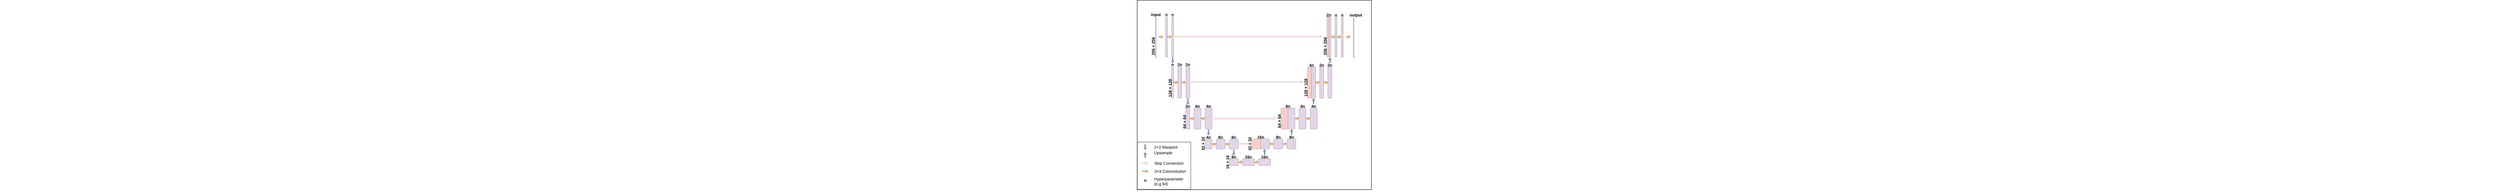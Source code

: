 <mxfile version="26.0.2">
  <diagram name="Page-1" id="s1QdF5ttoMz3CUiT3vzo">
    <mxGraphModel dx="17984" dy="4337" grid="1" gridSize="10" guides="1" tooltips="1" connect="1" arrows="1" fold="1" page="1" pageScale="1" pageWidth="827" pageHeight="1169" math="0" shadow="0">
      <root>
        <mxCell id="0" />
        <mxCell id="1" parent="0" />
        <mxCell id="5Y_5z9PZFR7GKZ92w2Nt-243" value="" style="whiteSpace=wrap;html=1;strokeWidth=4;fontSize=40;fontStyle=1" parent="1" vertex="1">
          <mxGeometry x="230" y="420" width="2320" height="1880" as="geometry" />
        </mxCell>
        <mxCell id="5Y_5z9PZFR7GKZ92w2Nt-60" value="" style="shape=flexArrow;endArrow=classic;html=1;rounded=0;fillColor=#7EA6E0;strokeColor=#000000;fontSize=40;fontStyle=1" parent="1" target="5Y_5z9PZFR7GKZ92w2Nt-212" edge="1">
          <mxGeometry width="50" height="50" relative="1" as="geometry">
            <mxPoint x="732" y="1396" as="sourcePoint" />
            <mxPoint x="730" y="1436" as="targetPoint" />
          </mxGeometry>
        </mxCell>
        <mxCell id="5Y_5z9PZFR7GKZ92w2Nt-114" value="&lt;span style=&quot;color: rgba(0, 0, 0, 0); font-family: monospace; text-align: start; text-wrap-mode: nowrap;&quot;&gt;%3CmxGraphModel%3E%3Croot%3E%3CmxCell%20id%3D%220%22%2F%3E%3CmxCell%20id%3D%221%22%20parent%3D%220%22%2F%3E%3CmxCell%20id%3D%222%22%20value%3D%22%22%20style%3D%22group%22%20vertex%3D%221%22%20connectable%3D%220%22%20parent%3D%221%22%3E%3CmxGeometry%20x%3D%22620%22%20y%3D%221000%22%20width%3D%22130%22%20height%3D%22150%22%20as%3D%22geometry%22%2F%3E%3C%2FmxCell%3E%3CmxCell%20id%3D%223%22%20value%3D%22%22%20style%3D%22rounded%3D1%3BwhiteSpace%3Dwrap%3Bhtml%3D1%3BfillColor%3D%23e1d5e7%3BstrokeColor%3D%239673a6%3B%22%20vertex%3D%221%22%20parent%3D%222%22%3E%3CmxGeometry%20width%3D%2252%22%20height%3D%22150%22%20as%3D%22geometry%22%2F%3E%3C%2FmxCell%3E%3CmxCell%20id%3D%224%22%20value%3D%22%22%20style%3D%22rounded%3D1%3BwhiteSpace%3Dwrap%3Bhtml%3D1%3BfillColor%3D%23e1d5e7%3BstrokeColor%3D%239673a6%3B%22%20vertex%3D%221%22%20parent%3D%222%22%3E%3CmxGeometry%20x%3D%2278%22%20width%3D%2252%22%20height%3D%22150%22%20as%3D%22geometry%22%2F%3E%3C%2FmxCell%3E%3C%2Froot%3E%3C%2FmxGraphModel%3E&lt;/span&gt;" style="rounded=1;whiteSpace=wrap;html=1;fillColor=#f8cecc;strokeColor=#000000;container=0;fontSize=40;fontStyle=1" parent="1" vertex="1">
          <mxGeometry x="1362" y="1796" width="90" height="100" as="geometry" />
        </mxCell>
        <mxCell id="5Y_5z9PZFR7GKZ92w2Nt-169" value="" style="shape=flexArrow;endArrow=classic;html=1;rounded=0;strokeColor=default;fillColor=#f8cecc;opacity=50;fontSize=40;fontStyle=1" parent="1" edge="1">
          <mxGeometry width="50" height="50" relative="1" as="geometry">
            <mxPoint x="602" y="781" as="sourcePoint" />
            <mxPoint x="2060" y="780" as="targetPoint" />
          </mxGeometry>
        </mxCell>
        <mxCell id="5Y_5z9PZFR7GKZ92w2Nt-170" value="" style="shape=flexArrow;endArrow=classic;html=1;rounded=0;strokeColor=default;fillColor=#f8cecc;opacity=50;fontSize=40;fontStyle=1" parent="1" edge="1">
          <mxGeometry width="50" height="50" relative="1" as="geometry">
            <mxPoint x="764" y="1231.91" as="sourcePoint" />
            <mxPoint x="1870" y="1232" as="targetPoint" />
          </mxGeometry>
        </mxCell>
        <mxCell id="5Y_5z9PZFR7GKZ92w2Nt-132" value="&lt;span style=&quot;color: rgba(0, 0, 0, 0); font-family: monospace; text-align: start; text-wrap-mode: nowrap;&quot;&gt;%3CmxGraphModel%3E%3Croot%3E%3CmxCell%20id%3D%220%22%2F%3E%3CmxCell%20id%3D%221%22%20parent%3D%220%22%2F%3E%3CmxCell%20id%3D%222%22%20value%3D%22%22%20style%3D%22group%22%20vertex%3D%221%22%20connectable%3D%220%22%20parent%3D%221%22%3E%3CmxGeometry%20x%3D%22620%22%20y%3D%221000%22%20width%3D%22130%22%20height%3D%22150%22%20as%3D%22geometry%22%2F%3E%3C%2FmxCell%3E%3CmxCell%20id%3D%223%22%20value%3D%22%22%20style%3D%22rounded%3D1%3BwhiteSpace%3Dwrap%3Bhtml%3D1%3BfillColor%3D%23e1d5e7%3BstrokeColor%3D%239673a6%3B%22%20vertex%3D%221%22%20parent%3D%222%22%3E%3CmxGeometry%20width%3D%2252%22%20height%3D%22150%22%20as%3D%22geometry%22%2F%3E%3C%2FmxCell%3E%3CmxCell%20id%3D%224%22%20value%3D%22%22%20style%3D%22rounded%3D1%3BwhiteSpace%3Dwrap%3Bhtml%3D1%3BfillColor%3D%23e1d5e7%3BstrokeColor%3D%239673a6%3B%22%20vertex%3D%221%22%20parent%3D%222%22%3E%3CmxGeometry%20x%3D%2278%22%20width%3D%2252%22%20height%3D%22150%22%20as%3D%22geometry%22%2F%3E%3C%2FmxCell%3E%3C%2Froot%3E%3C%2FmxGraphModel%3E&lt;/span&gt;" style="rounded=1;whiteSpace=wrap;html=1;fillColor=#f8cecc;strokeColor=#000000;container=0;fontSize=40;fontStyle=1" parent="1" vertex="1">
          <mxGeometry x="1653" y="1489" width="70" height="210" as="geometry" />
        </mxCell>
        <mxCell id="5Y_5z9PZFR7GKZ92w2Nt-171" value="" style="shape=flexArrow;endArrow=classic;html=1;rounded=0;strokeColor=default;fillColor=#f8cecc;opacity=50;fontSize=40;fontStyle=1;exitX=-9.471;exitY=0.504;exitDx=0;exitDy=0;exitPerimeter=0;" parent="1" edge="1" source="5Y_5z9PZFR7GKZ92w2Nt-132">
          <mxGeometry width="50" height="50" relative="1" as="geometry">
            <mxPoint x="1030" y="1593.2" as="sourcePoint" />
            <mxPoint x="1605" y="1594.79" as="targetPoint" />
          </mxGeometry>
        </mxCell>
        <mxCell id="5Y_5z9PZFR7GKZ92w2Nt-49" value="" style="rounded=1;whiteSpace=wrap;html=1;fillColor=#e1d5e7;strokeColor=#000000;container=0;fontSize=40;fontStyle=1" parent="1" vertex="1">
          <mxGeometry x="712" y="1489" width="40" height="210" as="geometry" />
        </mxCell>
        <mxCell id="5Y_5z9PZFR7GKZ92w2Nt-50" value="" style="rounded=1;whiteSpace=wrap;html=1;fillColor=#e1d5e7;strokeColor=#000000;container=0;fontSize=40;fontStyle=1" parent="1" vertex="1">
          <mxGeometry x="792" y="1489" width="70" height="210" as="geometry" />
        </mxCell>
        <mxCell id="5Y_5z9PZFR7GKZ92w2Nt-51" value="" style="rounded=1;whiteSpace=wrap;html=1;fillColor=#e1d5e7;strokeColor=#000000;container=0;fontSize=40;fontStyle=1" parent="1" vertex="1">
          <mxGeometry x="902" y="1489" width="70" height="210" as="geometry" />
        </mxCell>
        <mxCell id="5Y_5z9PZFR7GKZ92w2Nt-82" value="" style="shape=flexArrow;endArrow=classic;html=1;rounded=0;fillColor=#FFB570;strokeColor=#000000;exitX=1;exitY=0.5;exitDx=0;exitDy=0;entryX=0;entryY=0.5;entryDx=0;entryDy=0;fontSize=40;fontStyle=1" parent="1" edge="1">
          <mxGeometry width="50" height="50" relative="1" as="geometry">
            <mxPoint x="752" y="1593.71" as="sourcePoint" />
            <mxPoint x="792" y="1593.71" as="targetPoint" />
          </mxGeometry>
        </mxCell>
        <mxCell id="5Y_5z9PZFR7GKZ92w2Nt-83" value="" style="shape=flexArrow;endArrow=classic;html=1;rounded=0;fillColor=#FFB570;strokeColor=#000000;exitX=1;exitY=0.5;exitDx=0;exitDy=0;entryX=0;entryY=0.5;entryDx=0;entryDy=0;fontSize=40;fontStyle=1" parent="1" edge="1">
          <mxGeometry width="50" height="50" relative="1" as="geometry">
            <mxPoint x="862" y="1593.71" as="sourcePoint" />
            <mxPoint x="902" y="1593.71" as="targetPoint" />
          </mxGeometry>
        </mxCell>
        <mxCell id="5Y_5z9PZFR7GKZ92w2Nt-85" value="" style="shape=flexArrow;endArrow=classic;html=1;rounded=0;fillColor=#FFB570;strokeColor=#000000;exitX=1;exitY=0.5;exitDx=0;exitDy=0;entryX=0;entryY=0.5;entryDx=0;entryDy=0;fontSize=40;fontStyle=1" parent="1" edge="1">
          <mxGeometry width="50" height="50" relative="1" as="geometry">
            <mxPoint x="1102" y="1847.71" as="sourcePoint" />
            <mxPoint x="1142" y="1847.71" as="targetPoint" />
          </mxGeometry>
        </mxCell>
        <mxCell id="5Y_5z9PZFR7GKZ92w2Nt-52" value="&lt;span style=&quot;color: rgba(0, 0, 0, 0); font-family: monospace; text-align: start; text-wrap-mode: nowrap;&quot;&gt;%3CmxGraphModel%3E%3Croot%3E%3CmxCell%20id%3D%220%22%2F%3E%3CmxCell%20id%3D%221%22%20parent%3D%220%22%2F%3E%3CmxCell%20id%3D%222%22%20value%3D%22%22%20style%3D%22group%22%20vertex%3D%221%22%20connectable%3D%220%22%20parent%3D%221%22%3E%3CmxGeometry%20x%3D%22620%22%20y%3D%221000%22%20width%3D%22130%22%20height%3D%22150%22%20as%3D%22geometry%22%2F%3E%3C%2FmxCell%3E%3CmxCell%20id%3D%223%22%20value%3D%22%22%20style%3D%22rounded%3D1%3BwhiteSpace%3Dwrap%3Bhtml%3D1%3BfillColor%3D%23e1d5e7%3BstrokeColor%3D%239673a6%3B%22%20vertex%3D%221%22%20parent%3D%222%22%3E%3CmxGeometry%20width%3D%2252%22%20height%3D%22150%22%20as%3D%22geometry%22%2F%3E%3C%2FmxCell%3E%3CmxCell%20id%3D%224%22%20value%3D%22%22%20style%3D%22rounded%3D1%3BwhiteSpace%3Dwrap%3Bhtml%3D1%3BfillColor%3D%23e1d5e7%3BstrokeColor%3D%239673a6%3B%22%20vertex%3D%221%22%20parent%3D%222%22%3E%3CmxGeometry%20x%3D%2278%22%20width%3D%2252%22%20height%3D%22150%22%20as%3D%22geometry%22%2F%3E%3C%2FmxCell%3E%3C%2Froot%3E%3C%2FmxGraphModel%3E&lt;/span&gt;" style="rounded=1;whiteSpace=wrap;html=1;fillColor=#e1d5e7;strokeColor=#000000;container=0;fontSize=40;fontStyle=1" parent="1" vertex="1">
          <mxGeometry x="1012" y="1798" width="90" height="100" as="geometry" />
        </mxCell>
        <mxCell id="5Y_5z9PZFR7GKZ92w2Nt-53" value="&lt;span style=&quot;color: rgba(0, 0, 0, 0); font-family: monospace; text-align: start; text-wrap-mode: nowrap;&quot;&gt;%3CmxGraphModel%3E%3Croot%3E%3CmxCell%20id%3D%220%22%2F%3E%3CmxCell%20id%3D%221%22%20parent%3D%220%22%2F%3E%3CmxCell%20id%3D%222%22%20value%3D%22%22%20style%3D%22group%22%20vertex%3D%221%22%20connectable%3D%220%22%20parent%3D%221%22%3E%3CmxGeometry%20x%3D%22620%22%20y%3D%221000%22%20width%3D%22130%22%20height%3D%22150%22%20as%3D%22geometry%22%2F%3E%3C%2FmxCell%3E%3CmxCell%20id%3D%223%22%20value%3D%22%22%20style%3D%22rounded%3D1%3BwhiteSpace%3Dwrap%3Bhtml%3D1%3BfillColor%3D%23e1d5e7%3BstrokeColor%3D%239673a6%3B%22%20vertex%3D%221%22%20parent%3D%222%22%3E%3CmxGeometry%20width%3D%2252%22%20height%3D%22150%22%20as%3D%22geometry%22%2F%3E%3C%2FmxCell%3E%3CmxCell%20id%3D%224%22%20value%3D%22%22%20style%3D%22rounded%3D1%3BwhiteSpace%3Dwrap%3Bhtml%3D1%3BfillColor%3D%23e1d5e7%3BstrokeColor%3D%239673a6%3B%22%20vertex%3D%221%22%20parent%3D%222%22%3E%3CmxGeometry%20x%3D%2278%22%20width%3D%2252%22%20height%3D%22150%22%20as%3D%22geometry%22%2F%3E%3C%2FmxCell%3E%3C%2Froot%3E%3C%2FmxGraphModel%3E&lt;/span&gt;" style="rounded=1;whiteSpace=wrap;html=1;fillColor=#e1d5e7;strokeColor=#000000;container=0;fontSize=40;fontStyle=1" parent="1" vertex="1">
          <mxGeometry x="902" y="1798" width="70" height="100" as="geometry" />
        </mxCell>
        <mxCell id="5Y_5z9PZFR7GKZ92w2Nt-54" value="&lt;span style=&quot;color: rgba(0, 0, 0, 0); font-family: monospace; text-align: start; text-wrap-mode: nowrap;&quot;&gt;%3CmxGraphModel%3E%3Croot%3E%3CmxCell%20id%3D%220%22%2F%3E%3CmxCell%20id%3D%221%22%20parent%3D%220%22%2F%3E%3CmxCell%20id%3D%222%22%20value%3D%22%22%20style%3D%22group%22%20vertex%3D%221%22%20connectable%3D%220%22%20parent%3D%221%22%3E%3CmxGeometry%20x%3D%22620%22%20y%3D%221000%22%20width%3D%22130%22%20height%3D%22150%22%20as%3D%22geometry%22%2F%3E%3C%2FmxCell%3E%3CmxCell%20id%3D%223%22%20value%3D%22%22%20style%3D%22rounded%3D1%3BwhiteSpace%3Dwrap%3Bhtml%3D1%3BfillColor%3D%23e1d5e7%3BstrokeColor%3D%239673a6%3B%22%20vertex%3D%221%22%20parent%3D%222%22%3E%3CmxGeometry%20width%3D%2252%22%20height%3D%22150%22%20as%3D%22geometry%22%2F%3E%3C%2FmxCell%3E%3CmxCell%20id%3D%224%22%20value%3D%22%22%20style%3D%22rounded%3D1%3BwhiteSpace%3Dwrap%3Bhtml%3D1%3BfillColor%3D%23e1d5e7%3BstrokeColor%3D%239673a6%3B%22%20vertex%3D%221%22%20parent%3D%222%22%3E%3CmxGeometry%20x%3D%2278%22%20width%3D%2252%22%20height%3D%22150%22%20as%3D%22geometry%22%2F%3E%3C%2FmxCell%3E%3C%2Froot%3E%3C%2FmxGraphModel%3E&lt;/span&gt;" style="rounded=1;whiteSpace=wrap;html=1;fillColor=#e1d5e7;strokeColor=#000000;container=0;fontSize=40;fontStyle=1" parent="1" vertex="1">
          <mxGeometry x="1142" y="1798" width="90" height="100" as="geometry" />
        </mxCell>
        <mxCell id="5Y_5z9PZFR7GKZ92w2Nt-84" value="" style="shape=flexArrow;endArrow=classic;html=1;rounded=0;fillColor=#FFB570;strokeColor=#000000;exitX=1;exitY=0.5;exitDx=0;exitDy=0;entryX=0;entryY=0.5;entryDx=0;entryDy=0;fontSize=40;fontStyle=1" parent="1" edge="1">
          <mxGeometry width="50" height="50" relative="1" as="geometry">
            <mxPoint x="972" y="1847.71" as="sourcePoint" />
            <mxPoint x="1012" y="1847.71" as="targetPoint" />
          </mxGeometry>
        </mxCell>
        <mxCell id="5Y_5z9PZFR7GKZ92w2Nt-246" value="" style="edgeStyle=orthogonalEdgeStyle;rounded=0;orthogonalLoop=1;jettySize=auto;html=1;fontSize=40;fontStyle=1" parent="1" source="5Y_5z9PZFR7GKZ92w2Nt-46" target="5Y_5z9PZFR7GKZ92w2Nt-48" edge="1">
          <mxGeometry relative="1" as="geometry" />
        </mxCell>
        <mxCell id="5Y_5z9PZFR7GKZ92w2Nt-46" value="" style="rounded=1;whiteSpace=wrap;html=1;fillColor=#e1d5e7;strokeColor=#000000;container=0;fontSize=40;fontStyle=1" parent="1" vertex="1">
          <mxGeometry x="632" y="1080" width="40" height="310" as="geometry" />
        </mxCell>
        <mxCell id="5Y_5z9PZFR7GKZ92w2Nt-245" value="" style="edgeStyle=orthogonalEdgeStyle;rounded=0;orthogonalLoop=1;jettySize=auto;html=1;fontSize=40;fontStyle=1" parent="1" source="5Y_5z9PZFR7GKZ92w2Nt-47" target="5Y_5z9PZFR7GKZ92w2Nt-46" edge="1">
          <mxGeometry relative="1" as="geometry" />
        </mxCell>
        <mxCell id="5Y_5z9PZFR7GKZ92w2Nt-47" value="" style="rounded=1;whiteSpace=wrap;html=1;fillColor=#e1d5e7;strokeColor=#000000;container=0;fontSize=40;fontStyle=1" parent="1" vertex="1">
          <mxGeometry x="571" y="1081" width="20" height="310" as="geometry" />
        </mxCell>
        <mxCell id="5Y_5z9PZFR7GKZ92w2Nt-48" value="" style="rounded=1;whiteSpace=wrap;html=1;fillColor=#e1d5e7;strokeColor=#000000;container=0;fontSize=40;fontStyle=1" parent="1" vertex="1">
          <mxGeometry x="712" y="1080" width="40" height="310" as="geometry" />
        </mxCell>
        <mxCell id="5Y_5z9PZFR7GKZ92w2Nt-68" value="" style="shape=flexArrow;endArrow=classic;html=1;rounded=0;fillColor=#FFB570;strokeColor=#000000;exitX=0.963;exitY=0.497;exitDx=0;exitDy=0;exitPerimeter=0;entryX=0;entryY=0.5;entryDx=0;entryDy=0;fontSize=40;fontStyle=1" parent="1" source="5Y_5z9PZFR7GKZ92w2Nt-47" target="5Y_5z9PZFR7GKZ92w2Nt-46" edge="1">
          <mxGeometry width="50" height="50" relative="1" as="geometry">
            <mxPoint x="592" y="1241" as="sourcePoint" />
            <mxPoint x="633.43" y="1241" as="targetPoint" />
          </mxGeometry>
        </mxCell>
        <mxCell id="5Y_5z9PZFR7GKZ92w2Nt-69" value="" style="shape=flexArrow;endArrow=classic;html=1;rounded=0;fillColor=#FFB570;strokeColor=#000000;exitX=1;exitY=0.5;exitDx=0;exitDy=0;entryX=0;entryY=0.5;entryDx=0;entryDy=0;fontSize=40;fontStyle=1" parent="1" source="5Y_5z9PZFR7GKZ92w2Nt-46" target="5Y_5z9PZFR7GKZ92w2Nt-48" edge="1">
          <mxGeometry width="50" height="50" relative="1" as="geometry">
            <mxPoint x="712" y="1260" as="sourcePoint" />
            <mxPoint x="753.43" y="1260" as="targetPoint" />
          </mxGeometry>
        </mxCell>
        <mxCell id="5Y_5z9PZFR7GKZ92w2Nt-43" value="" style="rounded=1;whiteSpace=wrap;html=1;fillColor=#e1d5e7;strokeColor=#000000;container=0;fontSize=40;fontStyle=1" parent="1" vertex="1">
          <mxGeometry x="510" y="584" width="20" height="400" as="geometry" />
        </mxCell>
        <mxCell id="5Y_5z9PZFR7GKZ92w2Nt-45" value="" style="rounded=1;whiteSpace=wrap;html=1;fillColor=#e1d5e7;strokeColor=#000000;container=0;fontSize=40;fontStyle=1" parent="1" vertex="1">
          <mxGeometry x="572" y="584" width="20" height="400" as="geometry" />
        </mxCell>
        <mxCell id="5Y_5z9PZFR7GKZ92w2Nt-67" value="" style="shape=flexArrow;endArrow=classic;html=1;rounded=0;fillColor=#FFB570;strokeColor=#000000;exitX=1;exitY=0.5;exitDx=0;exitDy=0;entryX=0;entryY=0.5;entryDx=0;entryDy=0;fontSize=40;fontStyle=1" parent="1" source="5Y_5z9PZFR7GKZ92w2Nt-43" target="5Y_5z9PZFR7GKZ92w2Nt-45" edge="1">
          <mxGeometry width="50" height="50" relative="1" as="geometry">
            <mxPoint x="529.57" y="783.41" as="sourcePoint" />
            <mxPoint x="571" y="783.41" as="targetPoint" />
          </mxGeometry>
        </mxCell>
        <mxCell id="5Y_5z9PZFR7GKZ92w2Nt-55" value="&lt;span style=&quot;color: rgba(0, 0, 0, 0); font-family: monospace; text-align: start; text-wrap-mode: nowrap;&quot;&gt;%3CmxGraphModel%3E%3Croot%3E%3CmxCell%20id%3D%220%22%2F%3E%3CmxCell%20id%3D%221%22%20parent%3D%220%22%2F%3E%3CmxCell%20id%3D%222%22%20value%3D%22%22%20style%3D%22group%22%20vertex%3D%221%22%20connectable%3D%220%22%20parent%3D%221%22%3E%3CmxGeometry%20x%3D%22620%22%20y%3D%221000%22%20width%3D%22130%22%20height%3D%22150%22%20as%3D%22geometry%22%2F%3E%3C%2FmxCell%3E%3CmxCell%20id%3D%223%22%20value%3D%22%22%20style%3D%22rounded%3D1%3BwhiteSpace%3Dwrap%3Bhtml%3D1%3BfillColor%3D%23e1d5e7%3BstrokeColor%3D%239673a6%3B%22%20vertex%3D%221%22%20parent%3D%222%22%3E%3CmxGeometry%20width%3D%2252%22%20height%3D%22150%22%20as%3D%22geometry%22%2F%3E%3C%2FmxCell%3E%3CmxCell%20id%3D%224%22%20value%3D%22%22%20style%3D%22rounded%3D1%3BwhiteSpace%3Dwrap%3Bhtml%3D1%3BfillColor%3D%23e1d5e7%3BstrokeColor%3D%239673a6%3B%22%20vertex%3D%221%22%20parent%3D%222%22%3E%3CmxGeometry%20x%3D%2278%22%20width%3D%2252%22%20height%3D%22150%22%20as%3D%22geometry%22%2F%3E%3C%2FmxCell%3E%3C%2Froot%3E%3C%2FmxGraphModel%3E&lt;/span&gt;" style="rounded=1;whiteSpace=wrap;html=1;fillColor=#e1d5e7;strokeColor=#000000;container=0;fontSize=40;fontStyle=1" parent="1" vertex="1">
          <mxGeometry x="1272" y="1992" width="120" height="70" as="geometry" />
        </mxCell>
        <mxCell id="5Y_5z9PZFR7GKZ92w2Nt-56" value="&lt;span style=&quot;color: rgba(0, 0, 0, 0); font-family: monospace; text-align: start; text-wrap-mode: nowrap;&quot;&gt;%3CmxGraphModel%3E%3Croot%3E%3CmxCell%20id%3D%220%22%2F%3E%3CmxCell%20id%3D%221%22%20parent%3D%220%22%2F%3E%3CmxCell%20id%3D%222%22%20value%3D%22%22%20style%3D%22group%22%20vertex%3D%221%22%20connectable%3D%220%22%20parent%3D%221%22%3E%3CmxGeometry%20x%3D%22620%22%20y%3D%221000%22%20width%3D%22130%22%20height%3D%22150%22%20as%3D%22geometry%22%2F%3E%3C%2FmxCell%3E%3CmxCell%20id%3D%223%22%20value%3D%22%22%20style%3D%22rounded%3D1%3BwhiteSpace%3Dwrap%3Bhtml%3D1%3BfillColor%3D%23e1d5e7%3BstrokeColor%3D%239673a6%3B%22%20vertex%3D%221%22%20parent%3D%222%22%3E%3CmxGeometry%20width%3D%2252%22%20height%3D%22150%22%20as%3D%22geometry%22%2F%3E%3C%2FmxCell%3E%3CmxCell%20id%3D%224%22%20value%3D%22%22%20style%3D%22rounded%3D1%3BwhiteSpace%3Dwrap%3Bhtml%3D1%3BfillColor%3D%23e1d5e7%3BstrokeColor%3D%239673a6%3B%22%20vertex%3D%221%22%20parent%3D%222%22%3E%3CmxGeometry%20x%3D%2278%22%20width%3D%2252%22%20height%3D%22150%22%20as%3D%22geometry%22%2F%3E%3C%2FmxCell%3E%3C%2Froot%3E%3C%2FmxGraphModel%3E&lt;/span&gt;" style="rounded=1;whiteSpace=wrap;html=1;fillColor=#e1d5e7;strokeColor=#000000;container=0;fontSize=40;fontStyle=1" parent="1" vertex="1">
          <mxGeometry x="1142" y="1992" width="90" height="70" as="geometry" />
        </mxCell>
        <mxCell id="5Y_5z9PZFR7GKZ92w2Nt-57" value="&lt;span style=&quot;color: rgba(0, 0, 0, 0); font-family: monospace; text-align: start; text-wrap-mode: nowrap;&quot;&gt;%3CmxGraphModel%3E%3Croot%3E%3CmxCell%20id%3D%220%22%2F%3E%3CmxCell%20id%3D%221%22%20parent%3D%220%22%2F%3E%3CmxCell%20id%3D%222%22%20value%3D%22%22%20style%3D%22group%22%20vertex%3D%221%22%20connectable%3D%220%22%20parent%3D%221%22%3E%3CmxGeometry%20x%3D%22620%22%20y%3D%221000%22%20width%3D%22130%22%20height%3D%22150%22%20as%3D%22geometry%22%2F%3E%3C%2FmxCell%3E%3CmxCell%20id%3D%223%22%20value%3D%22%22%20style%3D%22rounded%3D1%3BwhiteSpace%3Dwrap%3Bhtml%3D1%3BfillColor%3D%23e1d5e7%3BstrokeColor%3D%239673a6%3B%22%20vertex%3D%221%22%20parent%3D%222%22%3E%3CmxGeometry%20width%3D%2252%22%20height%3D%22150%22%20as%3D%22geometry%22%2F%3E%3C%2FmxCell%3E%3CmxCell%20id%3D%224%22%20value%3D%22%22%20style%3D%22rounded%3D1%3BwhiteSpace%3Dwrap%3Bhtml%3D1%3BfillColor%3D%23e1d5e7%3BstrokeColor%3D%239673a6%3B%22%20vertex%3D%221%22%20parent%3D%222%22%3E%3CmxGeometry%20x%3D%2278%22%20width%3D%2252%22%20height%3D%22150%22%20as%3D%22geometry%22%2F%3E%3C%2FmxCell%3E%3C%2Froot%3E%3C%2FmxGraphModel%3E&lt;/span&gt;" style="rounded=1;whiteSpace=wrap;html=1;fillColor=#e1d5e7;strokeColor=#000000;container=0;fontSize=40;fontStyle=1" parent="1" vertex="1">
          <mxGeometry x="1432" y="1992" width="120" height="70" as="geometry" />
        </mxCell>
        <mxCell id="5Y_5z9PZFR7GKZ92w2Nt-86" value="" style="shape=flexArrow;endArrow=classic;html=1;rounded=0;fillColor=#FFB570;strokeColor=#000000;exitX=1;exitY=0.5;exitDx=0;exitDy=0;entryX=0;entryY=0.5;entryDx=0;entryDy=0;fontSize=40;fontStyle=1" parent="1" edge="1">
          <mxGeometry width="50" height="50" relative="1" as="geometry">
            <mxPoint x="1232" y="2026.76" as="sourcePoint" />
            <mxPoint x="1272" y="2026.76" as="targetPoint" />
          </mxGeometry>
        </mxCell>
        <mxCell id="5Y_5z9PZFR7GKZ92w2Nt-87" value="" style="shape=flexArrow;endArrow=classic;html=1;rounded=0;fillColor=#FFB570;strokeColor=#000000;exitX=1;exitY=0.5;exitDx=0;exitDy=0;entryX=0;entryY=0.5;entryDx=0;entryDy=0;fontSize=40;fontStyle=1" parent="1" edge="1">
          <mxGeometry width="50" height="50" relative="1" as="geometry">
            <mxPoint x="1392" y="2026.76" as="sourcePoint" />
            <mxPoint x="1432" y="2026.76" as="targetPoint" />
          </mxGeometry>
        </mxCell>
        <mxCell id="5Y_5z9PZFR7GKZ92w2Nt-107" value="" style="shape=flexArrow;endArrow=classic;html=1;rounded=0;fillColor=#FFB570;strokeColor=#000000;exitX=1;exitY=0.5;exitDx=0;exitDy=0;entryX=0;entryY=0.5;entryDx=0;entryDy=0;fontSize=40;fontStyle=1" parent="1" edge="1">
          <mxGeometry width="50" height="50" relative="1" as="geometry">
            <mxPoint x="1672" y="1845.71" as="sourcePoint" />
            <mxPoint x="1712" y="1845.71" as="targetPoint" />
          </mxGeometry>
        </mxCell>
        <mxCell id="5Y_5z9PZFR7GKZ92w2Nt-109" value="&lt;span style=&quot;color: rgba(0, 0, 0, 0); font-family: monospace; text-align: start; text-wrap-mode: nowrap;&quot;&gt;%3CmxGraphModel%3E%3Croot%3E%3CmxCell%20id%3D%220%22%2F%3E%3CmxCell%20id%3D%221%22%20parent%3D%220%22%2F%3E%3CmxCell%20id%3D%222%22%20value%3D%22%22%20style%3D%22group%22%20vertex%3D%221%22%20connectable%3D%220%22%20parent%3D%221%22%3E%3CmxGeometry%20x%3D%22620%22%20y%3D%221000%22%20width%3D%22130%22%20height%3D%22150%22%20as%3D%22geometry%22%2F%3E%3C%2FmxCell%3E%3CmxCell%20id%3D%223%22%20value%3D%22%22%20style%3D%22rounded%3D1%3BwhiteSpace%3Dwrap%3Bhtml%3D1%3BfillColor%3D%23e1d5e7%3BstrokeColor%3D%239673a6%3B%22%20vertex%3D%221%22%20parent%3D%222%22%3E%3CmxGeometry%20width%3D%2252%22%20height%3D%22150%22%20as%3D%22geometry%22%2F%3E%3C%2FmxCell%3E%3CmxCell%20id%3D%224%22%20value%3D%22%22%20style%3D%22rounded%3D1%3BwhiteSpace%3Dwrap%3Bhtml%3D1%3BfillColor%3D%23e1d5e7%3BstrokeColor%3D%239673a6%3B%22%20vertex%3D%221%22%20parent%3D%222%22%3E%3CmxGeometry%20x%3D%2278%22%20width%3D%2252%22%20height%3D%22150%22%20as%3D%22geometry%22%2F%3E%3C%2FmxCell%3E%3C%2Froot%3E%3C%2FmxGraphModel%3E&lt;/span&gt;" style="rounded=1;whiteSpace=wrap;html=1;fillColor=#e1d5e7;strokeColor=#000000;container=0;fontSize=40;fontStyle=1" parent="1" vertex="1">
          <mxGeometry x="1582" y="1796" width="90" height="100" as="geometry" />
        </mxCell>
        <mxCell id="5Y_5z9PZFR7GKZ92w2Nt-110" value="&lt;span style=&quot;color: rgba(0, 0, 0, 0); font-family: monospace; text-align: start; text-wrap-mode: nowrap;&quot;&gt;%3CmxGraphModel%3E%3Croot%3E%3CmxCell%20id%3D%220%22%2F%3E%3CmxCell%20id%3D%221%22%20parent%3D%220%22%2F%3E%3CmxCell%20id%3D%222%22%20value%3D%22%22%20style%3D%22group%22%20vertex%3D%221%22%20connectable%3D%220%22%20parent%3D%221%22%3E%3CmxGeometry%20x%3D%22620%22%20y%3D%221000%22%20width%3D%22130%22%20height%3D%22150%22%20as%3D%22geometry%22%2F%3E%3C%2FmxCell%3E%3CmxCell%20id%3D%223%22%20value%3D%22%22%20style%3D%22rounded%3D1%3BwhiteSpace%3Dwrap%3Bhtml%3D1%3BfillColor%3D%23e1d5e7%3BstrokeColor%3D%239673a6%3B%22%20vertex%3D%221%22%20parent%3D%222%22%3E%3CmxGeometry%20width%3D%2252%22%20height%3D%22150%22%20as%3D%22geometry%22%2F%3E%3C%2FmxCell%3E%3CmxCell%20id%3D%224%22%20value%3D%22%22%20style%3D%22rounded%3D1%3BwhiteSpace%3Dwrap%3Bhtml%3D1%3BfillColor%3D%23e1d5e7%3BstrokeColor%3D%239673a6%3B%22%20vertex%3D%221%22%20parent%3D%222%22%3E%3CmxGeometry%20x%3D%2278%22%20width%3D%2252%22%20height%3D%22150%22%20as%3D%22geometry%22%2F%3E%3C%2FmxCell%3E%3C%2Froot%3E%3C%2FmxGraphModel%3E&lt;/span&gt;" style="rounded=1;whiteSpace=wrap;html=1;fillColor=#e1d5e7;strokeColor=#000000;container=0;fontSize=40;fontStyle=1" parent="1" vertex="1">
          <mxGeometry x="1452" y="1796" width="90" height="100" as="geometry" />
        </mxCell>
        <mxCell id="5Y_5z9PZFR7GKZ92w2Nt-111" value="&lt;span style=&quot;color: rgba(0, 0, 0, 0); font-family: monospace; text-align: start; text-wrap-mode: nowrap;&quot;&gt;%3CmxGraphModel%3E%3Croot%3E%3CmxCell%20id%3D%220%22%2F%3E%3CmxCell%20id%3D%221%22%20parent%3D%220%22%2F%3E%3CmxCell%20id%3D%222%22%20value%3D%22%22%20style%3D%22group%22%20vertex%3D%221%22%20connectable%3D%220%22%20parent%3D%221%22%3E%3CmxGeometry%20x%3D%22620%22%20y%3D%221000%22%20width%3D%22130%22%20height%3D%22150%22%20as%3D%22geometry%22%2F%3E%3C%2FmxCell%3E%3CmxCell%20id%3D%223%22%20value%3D%22%22%20style%3D%22rounded%3D1%3BwhiteSpace%3Dwrap%3Bhtml%3D1%3BfillColor%3D%23e1d5e7%3BstrokeColor%3D%239673a6%3B%22%20vertex%3D%221%22%20parent%3D%222%22%3E%3CmxGeometry%20width%3D%2252%22%20height%3D%22150%22%20as%3D%22geometry%22%2F%3E%3C%2FmxCell%3E%3CmxCell%20id%3D%224%22%20value%3D%22%22%20style%3D%22rounded%3D1%3BwhiteSpace%3Dwrap%3Bhtml%3D1%3BfillColor%3D%23e1d5e7%3BstrokeColor%3D%239673a6%3B%22%20vertex%3D%221%22%20parent%3D%222%22%3E%3CmxGeometry%20x%3D%2278%22%20width%3D%2252%22%20height%3D%22150%22%20as%3D%22geometry%22%2F%3E%3C%2FmxCell%3E%3C%2Froot%3E%3C%2FmxGraphModel%3E&lt;/span&gt;" style="rounded=1;whiteSpace=wrap;html=1;fillColor=#e1d5e7;strokeColor=#000000;container=0;fontSize=40;fontStyle=1" parent="1" vertex="1">
          <mxGeometry x="1712" y="1796" width="90" height="100" as="geometry" />
        </mxCell>
        <mxCell id="5Y_5z9PZFR7GKZ92w2Nt-112" value="" style="shape=flexArrow;endArrow=classic;html=1;rounded=0;fillColor=#FFB570;strokeColor=#000000;exitX=1;exitY=0.5;exitDx=0;exitDy=0;entryX=0;entryY=0.5;entryDx=0;entryDy=0;fontSize=40;fontStyle=1" parent="1" edge="1">
          <mxGeometry width="50" height="50" relative="1" as="geometry">
            <mxPoint x="1542" y="1845.71" as="sourcePoint" />
            <mxPoint x="1582" y="1845.71" as="targetPoint" />
          </mxGeometry>
        </mxCell>
        <mxCell id="5Y_5z9PZFR7GKZ92w2Nt-182" value="" style="shape=flexArrow;endArrow=classic;html=1;rounded=0;strokeColor=default;fillColor=#f8cecc;opacity=50;entryX=0.5;entryY=0;entryDx=0;entryDy=0;fontSize=40;fontStyle=1" parent="1" target="5Y_5z9PZFR7GKZ92w2Nt-198" edge="1">
          <mxGeometry width="50" height="50" relative="1" as="geometry">
            <mxPoint x="1242" y="1844.66" as="sourcePoint" />
            <mxPoint x="1352" y="1845" as="targetPoint" />
          </mxGeometry>
        </mxCell>
        <mxCell id="5Y_5z9PZFR7GKZ92w2Nt-146" value="" style="rounded=1;whiteSpace=wrap;html=1;fillColor=#f8cecc;strokeColor=#000000;container=0;fontSize=40;fontStyle=1" parent="1" vertex="1">
          <mxGeometry x="1917" y="1082" width="40" height="310" as="geometry" />
        </mxCell>
        <mxCell id="5Y_5z9PZFR7GKZ92w2Nt-141" value="" style="rounded=1;whiteSpace=wrap;html=1;fillColor=#e1d5e7;strokeColor=#000000;container=0;fontSize=40;fontStyle=1" parent="1" vertex="1">
          <mxGeometry x="2038" y="1081" width="40" height="310" as="geometry" />
        </mxCell>
        <mxCell id="5Y_5z9PZFR7GKZ92w2Nt-142" value="" style="rounded=1;whiteSpace=wrap;html=1;fillColor=#e1d5e7;strokeColor=#000000;container=0;fontSize=40;fontStyle=1" parent="1" vertex="1">
          <mxGeometry x="1957" y="1082" width="40" height="310" as="geometry" />
        </mxCell>
        <mxCell id="5Y_5z9PZFR7GKZ92w2Nt-143" value="" style="rounded=1;whiteSpace=wrap;html=1;fillColor=#e1d5e7;strokeColor=#000000;container=0;fontSize=40;fontStyle=1" parent="1" vertex="1">
          <mxGeometry x="2118" y="1081" width="40" height="310" as="geometry" />
        </mxCell>
        <mxCell id="5Y_5z9PZFR7GKZ92w2Nt-144" value="" style="shape=flexArrow;endArrow=classic;html=1;rounded=0;fillColor=#FFB570;strokeColor=#000000;entryX=0;entryY=0.5;entryDx=0;entryDy=0;exitX=1;exitY=0.5;exitDx=0;exitDy=0;fontSize=40;fontStyle=1" parent="1" source="5Y_5z9PZFR7GKZ92w2Nt-142" target="5Y_5z9PZFR7GKZ92w2Nt-141" edge="1">
          <mxGeometry width="50" height="50" relative="1" as="geometry">
            <mxPoint x="2002" y="1220" as="sourcePoint" />
            <mxPoint x="2039.43" y="1242" as="targetPoint" />
          </mxGeometry>
        </mxCell>
        <mxCell id="5Y_5z9PZFR7GKZ92w2Nt-145" value="" style="shape=flexArrow;endArrow=classic;html=1;rounded=0;fillColor=#FFB570;strokeColor=#000000;exitX=1;exitY=0.5;exitDx=0;exitDy=0;entryX=0;entryY=0.5;entryDx=0;entryDy=0;fontSize=40;fontStyle=1" parent="1" source="5Y_5z9PZFR7GKZ92w2Nt-141" target="5Y_5z9PZFR7GKZ92w2Nt-143" edge="1">
          <mxGeometry width="50" height="50" relative="1" as="geometry">
            <mxPoint x="2118" y="1261" as="sourcePoint" />
            <mxPoint x="2159.43" y="1261" as="targetPoint" />
          </mxGeometry>
        </mxCell>
        <mxCell id="5Y_5z9PZFR7GKZ92w2Nt-157" value="" style="rounded=1;whiteSpace=wrap;html=1;fillColor=#e1d5e7;strokeColor=#000000;container=0;fontSize=40;fontStyle=1" parent="1" vertex="1">
          <mxGeometry x="2189" y="584" width="20" height="400" as="geometry" />
        </mxCell>
        <mxCell id="5Y_5z9PZFR7GKZ92w2Nt-158" value="" style="rounded=1;whiteSpace=wrap;html=1;fillColor=#e1d5e7;strokeColor=#000000;container=0;fontSize=40;fontStyle=1" parent="1" vertex="1">
          <mxGeometry x="2251" y="584" width="20" height="400" as="geometry" />
        </mxCell>
        <mxCell id="5Y_5z9PZFR7GKZ92w2Nt-159" value="" style="shape=flexArrow;endArrow=classic;html=1;rounded=0;fillColor=#FFB570;strokeColor=#000000;exitX=1;exitY=0.5;exitDx=0;exitDy=0;entryX=0;entryY=0.5;entryDx=0;entryDy=0;fontSize=40;fontStyle=1" parent="1" source="5Y_5z9PZFR7GKZ92w2Nt-157" target="5Y_5z9PZFR7GKZ92w2Nt-158" edge="1">
          <mxGeometry width="50" height="50" relative="1" as="geometry">
            <mxPoint x="2208.57" y="783.41" as="sourcePoint" />
            <mxPoint x="2250" y="783.41" as="targetPoint" />
          </mxGeometry>
        </mxCell>
        <mxCell id="5Y_5z9PZFR7GKZ92w2Nt-160" value="" style="rounded=1;whiteSpace=wrap;html=1;fillColor=#e1d5e7;strokeColor=#000000;container=0;fontSize=40;fontStyle=1" parent="1" vertex="1">
          <mxGeometry x="2129" y="584" width="20" height="400" as="geometry" />
        </mxCell>
        <mxCell id="5Y_5z9PZFR7GKZ92w2Nt-161" value="" style="shape=flexArrow;endArrow=classic;html=1;rounded=0;fillColor=#FFB570;strokeColor=#000000;entryX=0;entryY=0.5;entryDx=0;entryDy=0;exitX=1;exitY=0.5;exitDx=0;exitDy=0;fontSize=40;fontStyle=1" parent="1" source="5Y_5z9PZFR7GKZ92w2Nt-160" target="5Y_5z9PZFR7GKZ92w2Nt-157" edge="1">
          <mxGeometry width="50" height="50" relative="1" as="geometry">
            <mxPoint x="2149" y="784" as="sourcePoint" />
            <mxPoint x="2189" y="783.78" as="targetPoint" />
          </mxGeometry>
        </mxCell>
        <mxCell id="5Y_5z9PZFR7GKZ92w2Nt-162" value="" style="rounded=1;whiteSpace=wrap;html=1;fillColor=#f8cecc;strokeColor=#000000;container=0;fontSize=40;fontStyle=1" parent="1" vertex="1">
          <mxGeometry x="2109" y="584" width="20" height="400" as="geometry" />
        </mxCell>
        <mxCell id="5Y_5z9PZFR7GKZ92w2Nt-127" value="" style="rounded=1;whiteSpace=wrap;html=1;fillColor=#e1d5e7;strokeColor=#000000;container=0;fontSize=40;fontStyle=1" parent="1" vertex="1">
          <mxGeometry x="1723" y="1489" width="70" height="210" as="geometry" />
        </mxCell>
        <mxCell id="5Y_5z9PZFR7GKZ92w2Nt-128" value="" style="rounded=1;whiteSpace=wrap;html=1;fillColor=#e1d5e7;strokeColor=#000000;container=0;fontSize=40;fontStyle=1" parent="1" vertex="1">
          <mxGeometry x="1833" y="1489" width="70" height="210" as="geometry" />
        </mxCell>
        <mxCell id="5Y_5z9PZFR7GKZ92w2Nt-129" value="" style="rounded=1;whiteSpace=wrap;html=1;fillColor=#e1d5e7;strokeColor=#000000;container=0;fontSize=40;fontStyle=1" parent="1" vertex="1">
          <mxGeometry x="1943" y="1489" width="70" height="210" as="geometry" />
        </mxCell>
        <mxCell id="5Y_5z9PZFR7GKZ92w2Nt-130" value="" style="shape=flexArrow;endArrow=classic;html=1;rounded=0;fillColor=#FFB570;strokeColor=#000000;exitX=1;exitY=0.5;exitDx=0;exitDy=0;entryX=0;entryY=0.5;entryDx=0;entryDy=0;fontSize=40;fontStyle=1" parent="1" edge="1">
          <mxGeometry width="50" height="50" relative="1" as="geometry">
            <mxPoint x="1793" y="1593.71" as="sourcePoint" />
            <mxPoint x="1833" y="1593.71" as="targetPoint" />
          </mxGeometry>
        </mxCell>
        <mxCell id="5Y_5z9PZFR7GKZ92w2Nt-131" value="" style="shape=flexArrow;endArrow=classic;html=1;rounded=0;fillColor=#FFB570;strokeColor=#000000;exitX=1;exitY=0.5;exitDx=0;exitDy=0;entryX=0;entryY=0.5;entryDx=0;entryDy=0;fontSize=40;fontStyle=1" parent="1" edge="1">
          <mxGeometry width="50" height="50" relative="1" as="geometry">
            <mxPoint x="1903" y="1593.71" as="sourcePoint" />
            <mxPoint x="1943" y="1593.71" as="targetPoint" />
          </mxGeometry>
        </mxCell>
        <mxCell id="5Y_5z9PZFR7GKZ92w2Nt-189" value="&lt;span&gt;&lt;font&gt;256 × 256&lt;/font&gt;&lt;/span&gt;" style="text;html=1;align=center;verticalAlign=middle;whiteSpace=wrap;rounded=0;rotation=-90;fontSize=40;fontStyle=1" parent="1" vertex="1">
          <mxGeometry x="290" y="861" width="198" height="30" as="geometry" />
        </mxCell>
        <mxCell id="5Y_5z9PZFR7GKZ92w2Nt-191" value="&lt;span&gt;&lt;font&gt;128 × 128&lt;/font&gt;&lt;/span&gt;" style="text;html=1;align=center;verticalAlign=middle;whiteSpace=wrap;rounded=0;rotation=-90;fontSize=40;fontStyle=1" parent="1" vertex="1">
          <mxGeometry x="453.75" y="1276.75" width="202.5" height="30" as="geometry" />
        </mxCell>
        <mxCell id="5Y_5z9PZFR7GKZ92w2Nt-192" value="&lt;span&gt;&lt;font&gt;64 × 64&lt;/font&gt;&lt;/span&gt;" style="text;html=1;align=center;verticalAlign=middle;whiteSpace=wrap;rounded=0;rotation=-90;fontSize=40;fontStyle=1" parent="1" vertex="1">
          <mxGeometry x="608" y="1611" width="180" height="30" as="geometry" />
        </mxCell>
        <mxCell id="5Y_5z9PZFR7GKZ92w2Nt-193" value="&lt;span&gt;&lt;font&gt;32 × 32&lt;/font&gt;&lt;/span&gt;" style="text;html=1;align=center;verticalAlign=middle;whiteSpace=wrap;rounded=0;rotation=-90;fontSize=40;fontStyle=1" parent="1" vertex="1">
          <mxGeometry x="812" y="1828" width="140" height="30" as="geometry" />
        </mxCell>
        <mxCell id="5Y_5z9PZFR7GKZ92w2Nt-194" value="&lt;span&gt;&lt;font&gt;16 × 16&lt;/font&gt;&lt;/span&gt;" style="text;html=1;align=center;verticalAlign=middle;whiteSpace=wrap;rounded=0;rotation=-90;fontSize=40;fontStyle=1" parent="1" vertex="1">
          <mxGeometry x="1055" y="2012" width="140" height="30" as="geometry" />
        </mxCell>
        <mxCell id="5Y_5z9PZFR7GKZ92w2Nt-195" value="&lt;span&gt;&lt;font&gt;256 × 256&lt;/font&gt;&lt;/span&gt;" style="text;html=1;align=center;verticalAlign=middle;whiteSpace=wrap;rounded=0;rotation=-90;fontSize=40;fontStyle=1" parent="1" vertex="1">
          <mxGeometry x="1988" y="861" width="206" height="30" as="geometry" />
        </mxCell>
        <mxCell id="5Y_5z9PZFR7GKZ92w2Nt-196" value="&lt;span&gt;&lt;font&gt;128 × 128&lt;/font&gt;&lt;/span&gt;" style="text;html=1;align=center;verticalAlign=middle;whiteSpace=wrap;rounded=0;rotation=-90;fontSize=40;fontStyle=1" parent="1" vertex="1">
          <mxGeometry x="1804.5" y="1272.5" width="189" height="30" as="geometry" />
        </mxCell>
        <mxCell id="5Y_5z9PZFR7GKZ92w2Nt-197" value="&lt;span&gt;&lt;font&gt;64 × 64&lt;/font&gt;&lt;/span&gt;" style="text;html=1;align=center;verticalAlign=middle;whiteSpace=wrap;rounded=0;rotation=-90;fontSize=40;fontStyle=1" parent="1" vertex="1">
          <mxGeometry x="1552" y="1604" width="170" height="30" as="geometry" />
        </mxCell>
        <mxCell id="5Y_5z9PZFR7GKZ92w2Nt-198" value="&lt;span&gt;&lt;font&gt;32 × 32&lt;/font&gt;&lt;/span&gt;" style="text;html=1;align=center;verticalAlign=middle;whiteSpace=wrap;rounded=0;rotation=-90;fontSize=40;fontStyle=1" parent="1" vertex="1">
          <mxGeometry x="1275" y="1830" width="140" height="30" as="geometry" />
        </mxCell>
        <mxCell id="5Y_5z9PZFR7GKZ92w2Nt-199" value="&lt;span&gt;&lt;font&gt;n&lt;/font&gt;&lt;/span&gt;" style="text;html=1;align=center;verticalAlign=middle;whiteSpace=wrap;rounded=0;rotation=0;fontSize=40;fontStyle=1" parent="1" vertex="1">
          <mxGeometry x="505" y="547" width="30" height="30" as="geometry" />
        </mxCell>
        <mxCell id="5Y_5z9PZFR7GKZ92w2Nt-200" value="&lt;span&gt;&lt;font&gt;n&lt;/font&gt;&lt;/span&gt;" style="text;html=1;align=center;verticalAlign=middle;whiteSpace=wrap;rounded=0;rotation=0;fontSize=40;fontStyle=1" parent="1" vertex="1">
          <mxGeometry x="566" y="547" width="30" height="30" as="geometry" />
        </mxCell>
        <mxCell id="5Y_5z9PZFR7GKZ92w2Nt-201" value="2n" style="text;html=1;align=center;verticalAlign=middle;whiteSpace=wrap;rounded=0;rotation=0;fontSize=40;fontStyle=1" parent="1" vertex="1">
          <mxGeometry x="717" y="1043" width="30" height="30" as="geometry" />
        </mxCell>
        <mxCell id="5Y_5z9PZFR7GKZ92w2Nt-203" value="2n" style="text;html=1;align=center;verticalAlign=middle;whiteSpace=wrap;rounded=0;rotation=0;fontSize=40;fontStyle=1" parent="1" vertex="1">
          <mxGeometry x="637" y="1043" width="30" height="30" as="geometry" />
        </mxCell>
        <mxCell id="5Y_5z9PZFR7GKZ92w2Nt-204" value="4n" style="text;html=1;align=center;verticalAlign=middle;whiteSpace=wrap;rounded=0;rotation=0;fontSize=40;fontStyle=1" parent="1" vertex="1">
          <mxGeometry x="922" y="1456" width="30" height="30" as="geometry" />
        </mxCell>
        <mxCell id="5Y_5z9PZFR7GKZ92w2Nt-205" value="4n" style="text;html=1;align=center;verticalAlign=middle;whiteSpace=wrap;rounded=0;rotation=0;fontSize=40;fontStyle=1" parent="1" vertex="1">
          <mxGeometry x="812" y="1456" width="30" height="30" as="geometry" />
        </mxCell>
        <mxCell id="5Y_5z9PZFR7GKZ92w2Nt-206" value="8n" style="text;html=1;align=center;verticalAlign=middle;whiteSpace=wrap;rounded=0;rotation=0;fontSize=40;fontStyle=1" parent="1" vertex="1">
          <mxGeometry x="1172" y="1764" width="30" height="30" as="geometry" />
        </mxCell>
        <mxCell id="5Y_5z9PZFR7GKZ92w2Nt-207" value="8n" style="text;html=1;align=center;verticalAlign=middle;whiteSpace=wrap;rounded=0;rotation=0;fontSize=40;fontStyle=1" parent="1" vertex="1">
          <mxGeometry x="1040" y="1764" width="30" height="30" as="geometry" />
        </mxCell>
        <mxCell id="5Y_5z9PZFR7GKZ92w2Nt-208" value="16n" style="text;html=1;align=center;verticalAlign=middle;whiteSpace=wrap;rounded=0;rotation=0;fontSize=40;fontStyle=1" parent="1" vertex="1">
          <mxGeometry x="1317" y="1959" width="30" height="30" as="geometry" />
        </mxCell>
        <mxCell id="5Y_5z9PZFR7GKZ92w2Nt-209" value="16n" style="text;html=1;align=center;verticalAlign=middle;whiteSpace=wrap;rounded=0;rotation=0;fontSize=40;fontStyle=1" parent="1" vertex="1">
          <mxGeometry x="1477" y="1959" width="30" height="30" as="geometry" />
        </mxCell>
        <mxCell id="5Y_5z9PZFR7GKZ92w2Nt-211" value="n" style="text;html=1;align=center;verticalAlign=middle;whiteSpace=wrap;rounded=0;rotation=0;fontSize=40;fontStyle=1" parent="1" vertex="1">
          <mxGeometry x="566" y="1043" width="30" height="30" as="geometry" />
        </mxCell>
        <mxCell id="5Y_5z9PZFR7GKZ92w2Nt-212" value="2n" style="text;html=1;align=center;verticalAlign=middle;whiteSpace=wrap;rounded=0;rotation=0;fontSize=40;fontStyle=1" parent="1" vertex="1">
          <mxGeometry x="717" y="1456" width="30" height="30" as="geometry" />
        </mxCell>
        <mxCell id="5Y_5z9PZFR7GKZ92w2Nt-214" value="4n" style="text;html=1;align=center;verticalAlign=middle;whiteSpace=wrap;rounded=0;rotation=0;fontSize=40;fontStyle=1" parent="1" vertex="1">
          <mxGeometry x="922" y="1764" width="30" height="30" as="geometry" />
        </mxCell>
        <mxCell id="5Y_5z9PZFR7GKZ92w2Nt-215" value="8n" style="text;html=1;align=center;verticalAlign=middle;whiteSpace=wrap;rounded=0;rotation=0;fontSize=40;fontStyle=1" parent="1" vertex="1">
          <mxGeometry x="1172" y="1959" width="30" height="30" as="geometry" />
        </mxCell>
        <mxCell id="5Y_5z9PZFR7GKZ92w2Nt-216" value="" style="shape=flexArrow;endArrow=classic;html=1;rounded=0;fillColor=#7EA6E0;strokeColor=#000000;fontSize=40;fontStyle=1" parent="1" edge="1">
          <mxGeometry width="50" height="50" relative="1" as="geometry">
            <mxPoint x="581.8" y="988" as="sourcePoint" />
            <mxPoint x="581.8" y="1042" as="targetPoint" />
          </mxGeometry>
        </mxCell>
        <mxCell id="5Y_5z9PZFR7GKZ92w2Nt-219" value="" style="shape=flexArrow;endArrow=classic;html=1;rounded=0;fillColor=#7EA6E0;strokeColor=#000000;fontSize=40;fontStyle=1" parent="1" edge="1">
          <mxGeometry width="50" height="50" relative="1" as="geometry">
            <mxPoint x="936.9" y="1704" as="sourcePoint" />
            <mxPoint x="936.9" y="1758" as="targetPoint" />
          </mxGeometry>
        </mxCell>
        <mxCell id="5Y_5z9PZFR7GKZ92w2Nt-220" value="" style="shape=flexArrow;endArrow=classic;html=1;rounded=0;fillColor=#7EA6E0;strokeColor=#000000;fontSize=40;fontStyle=1" parent="1" edge="1">
          <mxGeometry width="50" height="50" relative="1" as="geometry">
            <mxPoint x="1186.74" y="1905" as="sourcePoint" />
            <mxPoint x="1186.74" y="1959" as="targetPoint" />
          </mxGeometry>
        </mxCell>
        <mxCell id="5Y_5z9PZFR7GKZ92w2Nt-222" value="8n" style="text;html=1;align=center;verticalAlign=middle;whiteSpace=wrap;rounded=0;rotation=0;fontSize=40;fontStyle=1" parent="1" vertex="1">
          <mxGeometry x="1745" y="1763" width="30" height="30" as="geometry" />
        </mxCell>
        <mxCell id="5Y_5z9PZFR7GKZ92w2Nt-223" value="8n" style="text;html=1;align=center;verticalAlign=middle;whiteSpace=wrap;rounded=0;rotation=0;fontSize=40;fontStyle=1" parent="1" vertex="1">
          <mxGeometry x="1613" y="1763" width="30" height="30" as="geometry" />
        </mxCell>
        <mxCell id="5Y_5z9PZFR7GKZ92w2Nt-224" value="16n" style="text;html=1;align=center;verticalAlign=middle;whiteSpace=wrap;rounded=0;rotation=0;fontSize=40;fontStyle=1" parent="1" vertex="1">
          <mxGeometry x="1439" y="1763" width="30" height="30" as="geometry" />
        </mxCell>
        <mxCell id="5Y_5z9PZFR7GKZ92w2Nt-225" value="4n" style="text;html=1;align=center;verticalAlign=middle;whiteSpace=wrap;rounded=0;rotation=0;fontSize=40;fontStyle=1" parent="1" vertex="1">
          <mxGeometry x="1963" y="1456" width="30" height="30" as="geometry" />
        </mxCell>
        <mxCell id="5Y_5z9PZFR7GKZ92w2Nt-226" value="4n" style="text;html=1;align=center;verticalAlign=middle;whiteSpace=wrap;rounded=0;rotation=0;fontSize=40;fontStyle=1" parent="1" vertex="1">
          <mxGeometry x="1853" y="1456" width="30" height="30" as="geometry" />
        </mxCell>
        <mxCell id="5Y_5z9PZFR7GKZ92w2Nt-227" value="8n" style="text;html=1;align=center;verticalAlign=middle;whiteSpace=wrap;rounded=0;rotation=0;fontSize=40;fontStyle=1" parent="1" vertex="1">
          <mxGeometry x="1708" y="1456" width="30" height="30" as="geometry" />
        </mxCell>
        <mxCell id="5Y_5z9PZFR7GKZ92w2Nt-228" value="2n" style="text;html=1;align=center;verticalAlign=middle;whiteSpace=wrap;rounded=0;rotation=0;fontSize=40;fontStyle=1" parent="1" vertex="1">
          <mxGeometry x="2123" y="1048" width="30" height="30" as="geometry" />
        </mxCell>
        <mxCell id="5Y_5z9PZFR7GKZ92w2Nt-229" value="2n" style="text;html=1;align=center;verticalAlign=middle;whiteSpace=wrap;rounded=0;rotation=0;fontSize=40;fontStyle=1" parent="1" vertex="1">
          <mxGeometry x="2043" y="1048" width="30" height="30" as="geometry" />
        </mxCell>
        <mxCell id="5Y_5z9PZFR7GKZ92w2Nt-230" value="4n" style="text;html=1;align=center;verticalAlign=middle;whiteSpace=wrap;rounded=0;rotation=0;fontSize=40;fontStyle=1" parent="1" vertex="1">
          <mxGeometry x="1942" y="1049" width="30" height="30" as="geometry" />
        </mxCell>
        <mxCell id="5Y_5z9PZFR7GKZ92w2Nt-231" value="&lt;span&gt;&lt;font&gt;n&lt;/font&gt;&lt;/span&gt;" style="text;html=1;align=center;verticalAlign=middle;whiteSpace=wrap;rounded=0;rotation=0;fontSize=40;fontStyle=1" parent="1" vertex="1">
          <mxGeometry x="2184" y="551" width="30" height="30" as="geometry" />
        </mxCell>
        <mxCell id="5Y_5z9PZFR7GKZ92w2Nt-232" value="&lt;span&gt;&lt;font&gt;n&lt;/font&gt;&lt;/span&gt;" style="text;html=1;align=center;verticalAlign=middle;whiteSpace=wrap;rounded=0;rotation=0;fontSize=40;fontStyle=1" parent="1" vertex="1">
          <mxGeometry x="2246" y="551" width="30" height="30" as="geometry" />
        </mxCell>
        <mxCell id="5Y_5z9PZFR7GKZ92w2Nt-233" value="&lt;span&gt;&lt;font&gt;2n&lt;/font&gt;&lt;/span&gt;" style="text;html=1;align=center;verticalAlign=middle;whiteSpace=wrap;rounded=0;rotation=0;fontSize=40;fontStyle=1" parent="1" vertex="1">
          <mxGeometry x="2114" y="551" width="30" height="30" as="geometry" />
        </mxCell>
        <mxCell id="5Y_5z9PZFR7GKZ92w2Nt-234" value="" style="shape=flexArrow;endArrow=classic;html=1;rounded=0;fillColor=#67AB9F;strokeColor=#000000;fontSize=40;fontStyle=1" parent="1" edge="1">
          <mxGeometry width="50" height="50" relative="1" as="geometry">
            <mxPoint x="1976.5" y="1449" as="sourcePoint" />
            <mxPoint x="1976.5" y="1395" as="targetPoint" />
          </mxGeometry>
        </mxCell>
        <mxCell id="5Y_5z9PZFR7GKZ92w2Nt-235" value="" style="shape=flexArrow;endArrow=classic;html=1;rounded=0;fillColor=#67AB9F;strokeColor=#000000;fontSize=40;fontStyle=1" parent="1" edge="1">
          <mxGeometry width="50" height="50" relative="1" as="geometry">
            <mxPoint x="2138.83" y="1043" as="sourcePoint" />
            <mxPoint x="2138.83" y="989" as="targetPoint" />
          </mxGeometry>
        </mxCell>
        <mxCell id="5Y_5z9PZFR7GKZ92w2Nt-237" value="" style="shape=flexArrow;endArrow=classic;html=1;rounded=0;fillColor=#67AB9F;strokeColor=#000000;fontSize=40;fontStyle=1" parent="1" edge="1">
          <mxGeometry width="50" height="50" relative="1" as="geometry">
            <mxPoint x="1491.79" y="1954" as="sourcePoint" />
            <mxPoint x="1491.79" y="1900" as="targetPoint" />
          </mxGeometry>
        </mxCell>
        <mxCell id="5Y_5z9PZFR7GKZ92w2Nt-238" value="" style="rounded=1;whiteSpace=wrap;html=1;fillColor=#e1d5e7;strokeColor=#000000;container=0;fontSize=40;fontStyle=1" parent="1" vertex="1">
          <mxGeometry x="410" y="590" width="9" height="400" as="geometry" />
        </mxCell>
        <mxCell id="5Y_5z9PZFR7GKZ92w2Nt-239" value="" style="shape=flexArrow;endArrow=classic;html=1;rounded=0;fillColor=#FFB570;strokeColor=#000000;exitX=1;exitY=0.5;exitDx=0;exitDy=0;entryX=0;entryY=0.5;entryDx=0;entryDy=0;fontSize=40;fontStyle=1" parent="1" edge="1">
          <mxGeometry width="50" height="50" relative="1" as="geometry">
            <mxPoint x="446" y="783.64" as="sourcePoint" />
            <mxPoint x="488" y="783.64" as="targetPoint" />
          </mxGeometry>
        </mxCell>
        <mxCell id="5Y_5z9PZFR7GKZ92w2Nt-270" value="" style="group;fontSize=40;fontStyle=1" parent="1" vertex="1" connectable="0">
          <mxGeometry x="215" y="1828" width="550" height="494" as="geometry" />
        </mxCell>
        <mxCell id="5Y_5z9PZFR7GKZ92w2Nt-244" value="" style="whiteSpace=wrap;html=1;strokeWidth=3;fontSize=40;fontStyle=1" parent="5Y_5z9PZFR7GKZ92w2Nt-270" vertex="1">
          <mxGeometry x="16" width="530" height="470" as="geometry" />
        </mxCell>
        <mxCell id="5Y_5z9PZFR7GKZ92w2Nt-247" value="" style="shape=flexArrow;endArrow=classic;html=1;rounded=0;fillColor=#FFB570;strokeColor=#000000;exitX=1;exitY=0.5;exitDx=0;exitDy=0;entryX=0;entryY=0.5;entryDx=0;entryDy=0;fontSize=40;fontStyle=1" parent="5Y_5z9PZFR7GKZ92w2Nt-270" edge="1">
          <mxGeometry width="50" height="50" relative="1" as="geometry">
            <mxPoint x="65.476" y="289.1" as="sourcePoint" />
            <mxPoint x="123.677" y="288.76" as="targetPoint" />
          </mxGeometry>
        </mxCell>
        <mxCell id="5Y_5z9PZFR7GKZ92w2Nt-248" value="" style="shape=flexArrow;endArrow=classic;html=1;rounded=0;fillColor=#7EA6E0;strokeColor=#000000;fontSize=40;fontStyle=1" parent="5Y_5z9PZFR7GKZ92w2Nt-270" edge="1">
          <mxGeometry width="50" height="50" relative="1" as="geometry">
            <mxPoint x="94.228" y="22" as="sourcePoint" />
            <mxPoint x="94.228" y="76" as="targetPoint" />
          </mxGeometry>
        </mxCell>
        <mxCell id="5Y_5z9PZFR7GKZ92w2Nt-249" value="" style="shape=flexArrow;endArrow=classic;html=1;rounded=0;strokeColor=default;fillColor=#f8cecc;opacity=50;fontSize=40;fontStyle=1" parent="5Y_5z9PZFR7GKZ92w2Nt-270" edge="1">
          <mxGeometry width="50" height="50" relative="1" as="geometry">
            <mxPoint x="65.476" y="208.76" as="sourcePoint" />
            <mxPoint x="123.677" y="208.76" as="targetPoint" />
          </mxGeometry>
        </mxCell>
        <mxCell id="5Y_5z9PZFR7GKZ92w2Nt-250" value="" style="shape=flexArrow;endArrow=classic;html=1;rounded=0;fillColor=#67AB9F;strokeColor=#000000;fontSize=40;fontStyle=1" parent="5Y_5z9PZFR7GKZ92w2Nt-270" edge="1">
          <mxGeometry width="50" height="50" relative="1" as="geometry">
            <mxPoint x="94.228" y="156" as="sourcePoint" />
            <mxPoint x="94.228" y="102" as="targetPoint" />
          </mxGeometry>
        </mxCell>
        <mxCell id="5Y_5z9PZFR7GKZ92w2Nt-251" value="&lt;span&gt;&lt;font&gt;n&lt;/font&gt;&lt;/span&gt;" style="text;html=1;align=center;verticalAlign=middle;whiteSpace=wrap;rounded=0;rotation=0;fontSize=40;fontStyle=1" parent="5Y_5z9PZFR7GKZ92w2Nt-270" vertex="1">
          <mxGeometry x="72.751" y="364" width="43.651" height="30" as="geometry" />
        </mxCell>
        <mxCell id="5Y_5z9PZFR7GKZ92w2Nt-253" value="&lt;span style=&quot;&quot;&gt;2×2 Maxpool&lt;/span&gt;" style="text;html=1;align=left;verticalAlign=middle;whiteSpace=wrap;rounded=0;rotation=0;fontSize=40;fontStyle=0;strokeColor=none;" parent="5Y_5z9PZFR7GKZ92w2Nt-270" vertex="1">
          <mxGeometry x="181.878" y="34" width="339.021" height="30" as="geometry" />
        </mxCell>
        <mxCell id="5Y_5z9PZFR7GKZ92w2Nt-259" value="&lt;span style=&quot;&quot;&gt;Upsample&lt;/span&gt;&lt;span style=&quot;color: rgba(0, 0, 0, 0); font-family: monospace; text-wrap-mode: nowrap;&quot;&gt;%3CmxGraphModel%3E%3Croot%3E%3CmxCell%20id%3D%220%22%2F%3E%3CmxCell%20id%3D%221%22%20parent%3D%220%22%2F%3E%3CmxCell%20id%3D%222%22%20value%3D%22%26lt%3Bspan%20style%3D%26quot%3Bfont-weight%3A%20normal%3B%26quot%3B%26gt%3B3%C3%973%20convolution%26lt%3B%2Fspan%26gt%3B%22%20style%3D%22text%3Bhtml%3D1%3Balign%3Dleft%3BverticalAlign%3Dmiddle%3BwhiteSpace%3Dwrap%3Brounded%3D0%3Brotation%3D0%3BfontSize%3D21%3BfontStyle%3D1%22%20vertex%3D%221%22%20parent%3D%221%22%3E%3CmxGeometry%20x%3D%22437%22%20y%3D%221530%22%20width%3D%22233%22%20height%3D%2230%22%20as%3D%22geometry%22%2F%3E%3C%2FmxCell%3E%3C%2Froot%3E%3C%2FmxGraphModel%3E&lt;/span&gt;" style="text;html=1;align=left;verticalAlign=middle;whiteSpace=wrap;rounded=0;rotation=0;fontSize=40;fontStyle=0;strokeColor=none;" parent="5Y_5z9PZFR7GKZ92w2Nt-270" vertex="1">
          <mxGeometry x="181.878" y="114" width="283.73" height="30" as="geometry" />
        </mxCell>
        <mxCell id="5Y_5z9PZFR7GKZ92w2Nt-260" value="&lt;span style=&quot;&quot;&gt;Skip Connection&lt;/span&gt;" style="text;html=1;align=left;verticalAlign=middle;whiteSpace=wrap;rounded=0;rotation=0;fontSize=40;fontStyle=0;strokeColor=none;" parent="5Y_5z9PZFR7GKZ92w2Nt-270" vertex="1">
          <mxGeometry x="181.878" y="194" width="339.021" height="30" as="geometry" />
        </mxCell>
        <mxCell id="5Y_5z9PZFR7GKZ92w2Nt-264" value="&lt;span style=&quot;&quot;&gt;3&lt;/span&gt;&lt;span style=&quot;&quot;&gt;×&lt;/span&gt;&lt;span style=&quot;&quot;&gt;3 Coonvolution&lt;/span&gt;" style="text;html=1;align=left;verticalAlign=middle;whiteSpace=wrap;rounded=0;rotation=0;fontSize=40;fontStyle=0;strokeColor=none;" parent="5Y_5z9PZFR7GKZ92w2Nt-270" vertex="1">
          <mxGeometry x="184.061" y="274" width="339.021" height="30" as="geometry" />
        </mxCell>
        <mxCell id="5Y_5z9PZFR7GKZ92w2Nt-268" value="&lt;span style=&quot;&quot;&gt;Hyperparameter (e.g 64)&lt;/span&gt;" style="text;html=1;align=left;verticalAlign=middle;whiteSpace=wrap;rounded=0;rotation=0;fontSize=40;fontStyle=0;strokeColor=none;" parent="5Y_5z9PZFR7GKZ92w2Nt-270" vertex="1">
          <mxGeometry x="181.88" y="374" width="298.12" height="30" as="geometry" />
        </mxCell>
        <mxCell id="vlO6-0SoKVazmKtr7a3Y-4" value="&lt;span&gt;&lt;font&gt;input&lt;/font&gt;&lt;/span&gt;" style="text;html=1;align=center;verticalAlign=middle;whiteSpace=wrap;rounded=0;rotation=0;fontSize=40;fontStyle=1" vertex="1" parent="1">
          <mxGeometry x="349.75" y="547" width="129.5" height="30" as="geometry" />
        </mxCell>
        <mxCell id="vlO6-0SoKVazmKtr7a3Y-7" value="" style="rounded=1;whiteSpace=wrap;html=1;fillColor=#e1d5e7;strokeColor=#000000;container=0;fontSize=40;fontStyle=1" vertex="1" parent="1">
          <mxGeometry x="2370" y="590" width="9" height="400" as="geometry" />
        </mxCell>
        <mxCell id="vlO6-0SoKVazmKtr7a3Y-8" value="&lt;span&gt;&lt;font&gt;output&lt;/font&gt;&lt;/span&gt;" style="text;html=1;align=center;verticalAlign=middle;whiteSpace=wrap;rounded=0;rotation=0;fontSize=40;fontStyle=1" vertex="1" parent="1">
          <mxGeometry x="2330.75" y="551" width="129.5" height="30" as="geometry" />
        </mxCell>
        <mxCell id="vlO6-0SoKVazmKtr7a3Y-9" value="" style="shape=flexArrow;endArrow=classic;html=1;rounded=0;fillColor=#FFB570;strokeColor=#000000;exitX=1;exitY=0.5;exitDx=0;exitDy=0;entryX=0;entryY=0.5;entryDx=0;entryDy=0;fontSize=40;fontStyle=1" edge="1" parent="1">
          <mxGeometry width="50" height="50" relative="1" as="geometry">
            <mxPoint x="2300" y="783.58" as="sourcePoint" />
            <mxPoint x="2342" y="783.58" as="targetPoint" />
          </mxGeometry>
        </mxCell>
        <mxCell id="vlO6-0SoKVazmKtr7a3Y-11" value="" style="shape=flexArrow;endArrow=classic;html=1;rounded=0;fillColor=#67AB9F;strokeColor=#000000;fontSize=40;fontStyle=1" edge="1" parent="1">
          <mxGeometry width="50" height="50" relative="1" as="geometry">
            <mxPoint x="1759.66" y="1756" as="sourcePoint" />
            <mxPoint x="1759.66" y="1702" as="targetPoint" />
          </mxGeometry>
        </mxCell>
      </root>
    </mxGraphModel>
  </diagram>
</mxfile>
